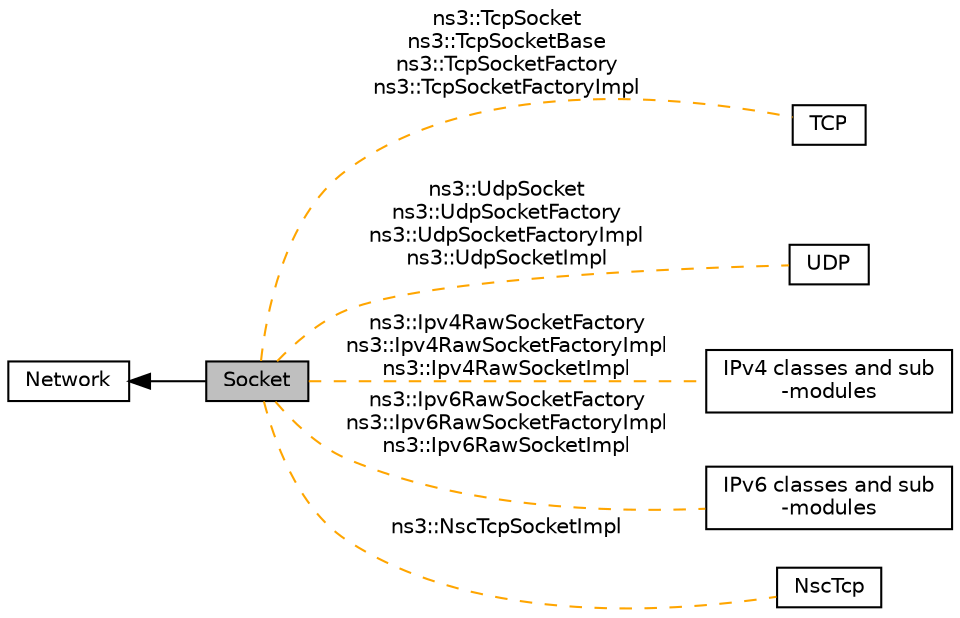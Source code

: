 digraph "Socket"
{
  edge [fontname="Helvetica",fontsize="10",labelfontname="Helvetica",labelfontsize="10"];
  node [fontname="Helvetica",fontsize="10",shape=box];
  rankdir=LR;
  Node1 [label="Socket",height=0.2,width=0.4,color="black", fillcolor="grey75", style="filled", fontcolor="black",tooltip=" "];
  Node2 [label="Network",height=0.2,width=0.4,color="black", fillcolor="white", style="filled",URL="$group__network.html",tooltip="This section documents the API of the ns-3 network module."];
  Node6 [label="TCP",height=0.2,width=0.4,color="black", fillcolor="white", style="filled",URL="$group__tcp.html",tooltip="This is an implementation of various Transmission Control Protocol flavors."];
  Node7 [label="UDP",height=0.2,width=0.4,color="black", fillcolor="white", style="filled",URL="$group__udp.html",tooltip="This is an implementation of the User Datagram Protocol described in RFC 768."];
  Node3 [label="IPv4 classes and sub\l-modules",height=0.2,width=0.4,color="black", fillcolor="white", style="filled",URL="$group__ipv4.html",tooltip=" "];
  Node4 [label="IPv6 classes and sub\l-modules",height=0.2,width=0.4,color="black", fillcolor="white", style="filled",URL="$group__ipv6.html",tooltip=" "];
  Node5 [label="NscTcp",height=0.2,width=0.4,color="black", fillcolor="white", style="filled",URL="$group__nsctcp.html",tooltip="An alternate implementation of TCP for ns-3 is provided by the Network Simulation Cradle (NSC) projec..."];
  Node2->Node1 [shape=plaintext, dir="back", style="solid"];
  Node1->Node3 [shape=plaintext, label="ns3::Ipv4RawSocketFactory\nns3::Ipv4RawSocketFactoryImpl\nns3::Ipv4RawSocketImpl", color="orange", dir="none", style="dashed"];
  Node1->Node4 [shape=plaintext, label="ns3::Ipv6RawSocketFactory\nns3::Ipv6RawSocketFactoryImpl\nns3::Ipv6RawSocketImpl", color="orange", dir="none", style="dashed"];
  Node1->Node5 [shape=plaintext, label="ns3::NscTcpSocketImpl", color="orange", dir="none", style="dashed"];
  Node1->Node6 [shape=plaintext, label="ns3::TcpSocket\nns3::TcpSocketBase\nns3::TcpSocketFactory\nns3::TcpSocketFactoryImpl", color="orange", dir="none", style="dashed"];
  Node1->Node7 [shape=plaintext, label="ns3::UdpSocket\nns3::UdpSocketFactory\nns3::UdpSocketFactoryImpl\nns3::UdpSocketImpl", color="orange", dir="none", style="dashed"];
}
